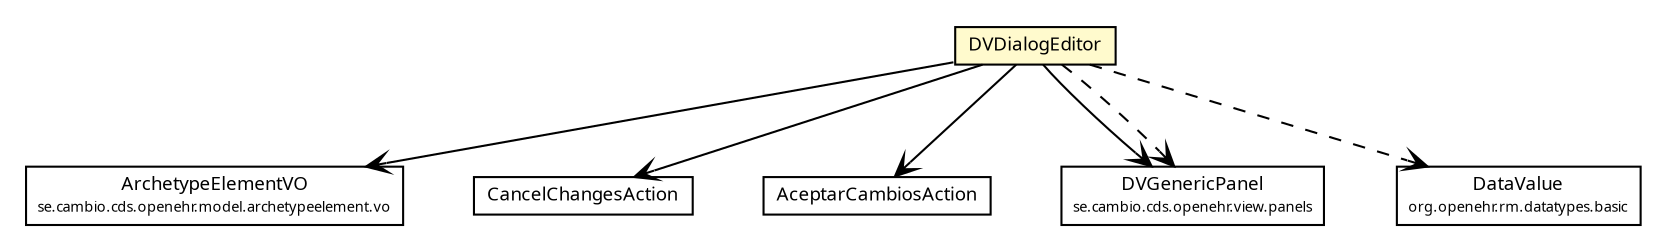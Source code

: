 #!/usr/local/bin/dot
#
# Class diagram 
# Generated by UMLGraph version R5_6 (http://www.umlgraph.org/)
#

digraph G {
	edge [fontname="Trebuchet MS",fontsize=10,labelfontname="Trebuchet MS",labelfontsize=10];
	node [fontname="Trebuchet MS",fontsize=10,shape=plaintext];
	nodesep=0.25;
	ranksep=0.5;
	// se.cambio.cds.openehr.model.archetypeelement.vo.ArchetypeElementVO
	c126511 [label=<<table title="se.cambio.cds.openehr.model.archetypeelement.vo.ArchetypeElementVO" border="0" cellborder="1" cellspacing="0" cellpadding="2" port="p" href="../../model/archetypeelement/vo/ArchetypeElementVO.html">
		<tr><td><table border="0" cellspacing="0" cellpadding="1">
<tr><td align="center" balign="center"><font face="Trebuchet MS"> ArchetypeElementVO </font></td></tr>
<tr><td align="center" balign="center"><font face="Trebuchet MS" point-size="7.0"> se.cambio.cds.openehr.model.archetypeelement.vo </font></td></tr>
		</table></td></tr>
		</table>>, URL="../../model/archetypeelement/vo/ArchetypeElementVO.html", fontname="Trebuchet MS", fontcolor="black", fontsize=9.0];
	// se.cambio.cds.openehr.view.dialogs.DVDialogEditor
	c126566 [label=<<table title="se.cambio.cds.openehr.view.dialogs.DVDialogEditor" border="0" cellborder="1" cellspacing="0" cellpadding="2" port="p" bgcolor="lemonChiffon" href="./DVDialogEditor.html">
		<tr><td><table border="0" cellspacing="0" cellpadding="1">
<tr><td align="center" balign="center"><font face="Trebuchet MS"> DVDialogEditor </font></td></tr>
		</table></td></tr>
		</table>>, URL="./DVDialogEditor.html", fontname="Trebuchet MS", fontcolor="black", fontsize=9.0];
	// se.cambio.cds.openehr.view.dialogs.DVDialogEditor.CancelChangesAction
	c126567 [label=<<table title="se.cambio.cds.openehr.view.dialogs.DVDialogEditor.CancelChangesAction" border="0" cellborder="1" cellspacing="0" cellpadding="2" port="p" href="./DVDialogEditor.CancelChangesAction.html">
		<tr><td><table border="0" cellspacing="0" cellpadding="1">
<tr><td align="center" balign="center"><font face="Trebuchet MS"> CancelChangesAction </font></td></tr>
		</table></td></tr>
		</table>>, URL="./DVDialogEditor.CancelChangesAction.html", fontname="Trebuchet MS", fontcolor="black", fontsize=9.0];
	// se.cambio.cds.openehr.view.dialogs.DVDialogEditor.AceptarCambiosAction
	c126568 [label=<<table title="se.cambio.cds.openehr.view.dialogs.DVDialogEditor.AceptarCambiosAction" border="0" cellborder="1" cellspacing="0" cellpadding="2" port="p" href="./DVDialogEditor.AceptarCambiosAction.html">
		<tr><td><table border="0" cellspacing="0" cellpadding="1">
<tr><td align="center" balign="center"><font face="Trebuchet MS"> AceptarCambiosAction </font></td></tr>
		</table></td></tr>
		</table>>, URL="./DVDialogEditor.AceptarCambiosAction.html", fontname="Trebuchet MS", fontcolor="black", fontsize=9.0];
	// se.cambio.cds.openehr.view.panels.DVGenericPanel
	c126580 [label=<<table title="se.cambio.cds.openehr.view.panels.DVGenericPanel" border="0" cellborder="1" cellspacing="0" cellpadding="2" port="p" href="../panels/DVGenericPanel.html">
		<tr><td><table border="0" cellspacing="0" cellpadding="1">
<tr><td align="center" balign="center"><font face="Trebuchet MS"> DVGenericPanel </font></td></tr>
<tr><td align="center" balign="center"><font face="Trebuchet MS" point-size="7.0"> se.cambio.cds.openehr.view.panels </font></td></tr>
		</table></td></tr>
		</table>>, URL="../panels/DVGenericPanel.html", fontname="Trebuchet MS", fontcolor="black", fontsize=9.0];
	// se.cambio.cds.openehr.view.dialogs.DVDialogEditor NAVASSOC se.cambio.cds.openehr.view.dialogs.DVDialogEditor.AceptarCambiosAction
	c126566:p -> c126568:p [taillabel="", label="", headlabel="", fontname="Trebuchet MS", fontcolor="black", fontsize=10.0, color="black", arrowhead=open];
	// se.cambio.cds.openehr.view.dialogs.DVDialogEditor NAVASSOC se.cambio.cds.openehr.view.dialogs.DVDialogEditor.CancelChangesAction
	c126566:p -> c126567:p [taillabel="", label="", headlabel="", fontname="Trebuchet MS", fontcolor="black", fontsize=10.0, color="black", arrowhead=open];
	// se.cambio.cds.openehr.view.dialogs.DVDialogEditor NAVASSOC se.cambio.cds.openehr.view.panels.DVGenericPanel
	c126566:p -> c126580:p [taillabel="", label="", headlabel="", fontname="Trebuchet MS", fontcolor="black", fontsize=10.0, color="black", arrowhead=open];
	// se.cambio.cds.openehr.view.dialogs.DVDialogEditor NAVASSOC se.cambio.cds.openehr.model.archetypeelement.vo.ArchetypeElementVO
	c126566:p -> c126511:p [taillabel="", label="", headlabel="", fontname="Trebuchet MS", fontcolor="black", fontsize=10.0, color="black", arrowhead=open];
	// se.cambio.cds.openehr.view.dialogs.DVDialogEditor DEPEND org.openehr.rm.datatypes.basic.DataValue
	c126566:p -> c126748:p [taillabel="", label="", headlabel="", fontname="Trebuchet MS", fontcolor="black", fontsize=10.0, color="black", arrowhead=open, style=dashed];
	// se.cambio.cds.openehr.view.dialogs.DVDialogEditor DEPEND se.cambio.cds.openehr.view.panels.DVGenericPanel
	c126566:p -> c126580:p [taillabel="", label="", headlabel="", fontname="Trebuchet MS", fontcolor="black", fontsize=10.0, color="black", arrowhead=open, style=dashed];
	// org.openehr.rm.datatypes.basic.DataValue
	c126748 [label=<<table title="org.openehr.rm.datatypes.basic.DataValue" border="0" cellborder="1" cellspacing="0" cellpadding="2" port="p" href="http://java.sun.com/j2se/1.4.2/docs/api/org/openehr/rm/datatypes/basic/DataValue.html">
		<tr><td><table border="0" cellspacing="0" cellpadding="1">
<tr><td align="center" balign="center"><font face="Trebuchet MS"> DataValue </font></td></tr>
<tr><td align="center" balign="center"><font face="Trebuchet MS" point-size="7.0"> org.openehr.rm.datatypes.basic </font></td></tr>
		</table></td></tr>
		</table>>, URL="http://java.sun.com/j2se/1.4.2/docs/api/org/openehr/rm/datatypes/basic/DataValue.html", fontname="Trebuchet MS", fontcolor="black", fontsize=9.0];
}

